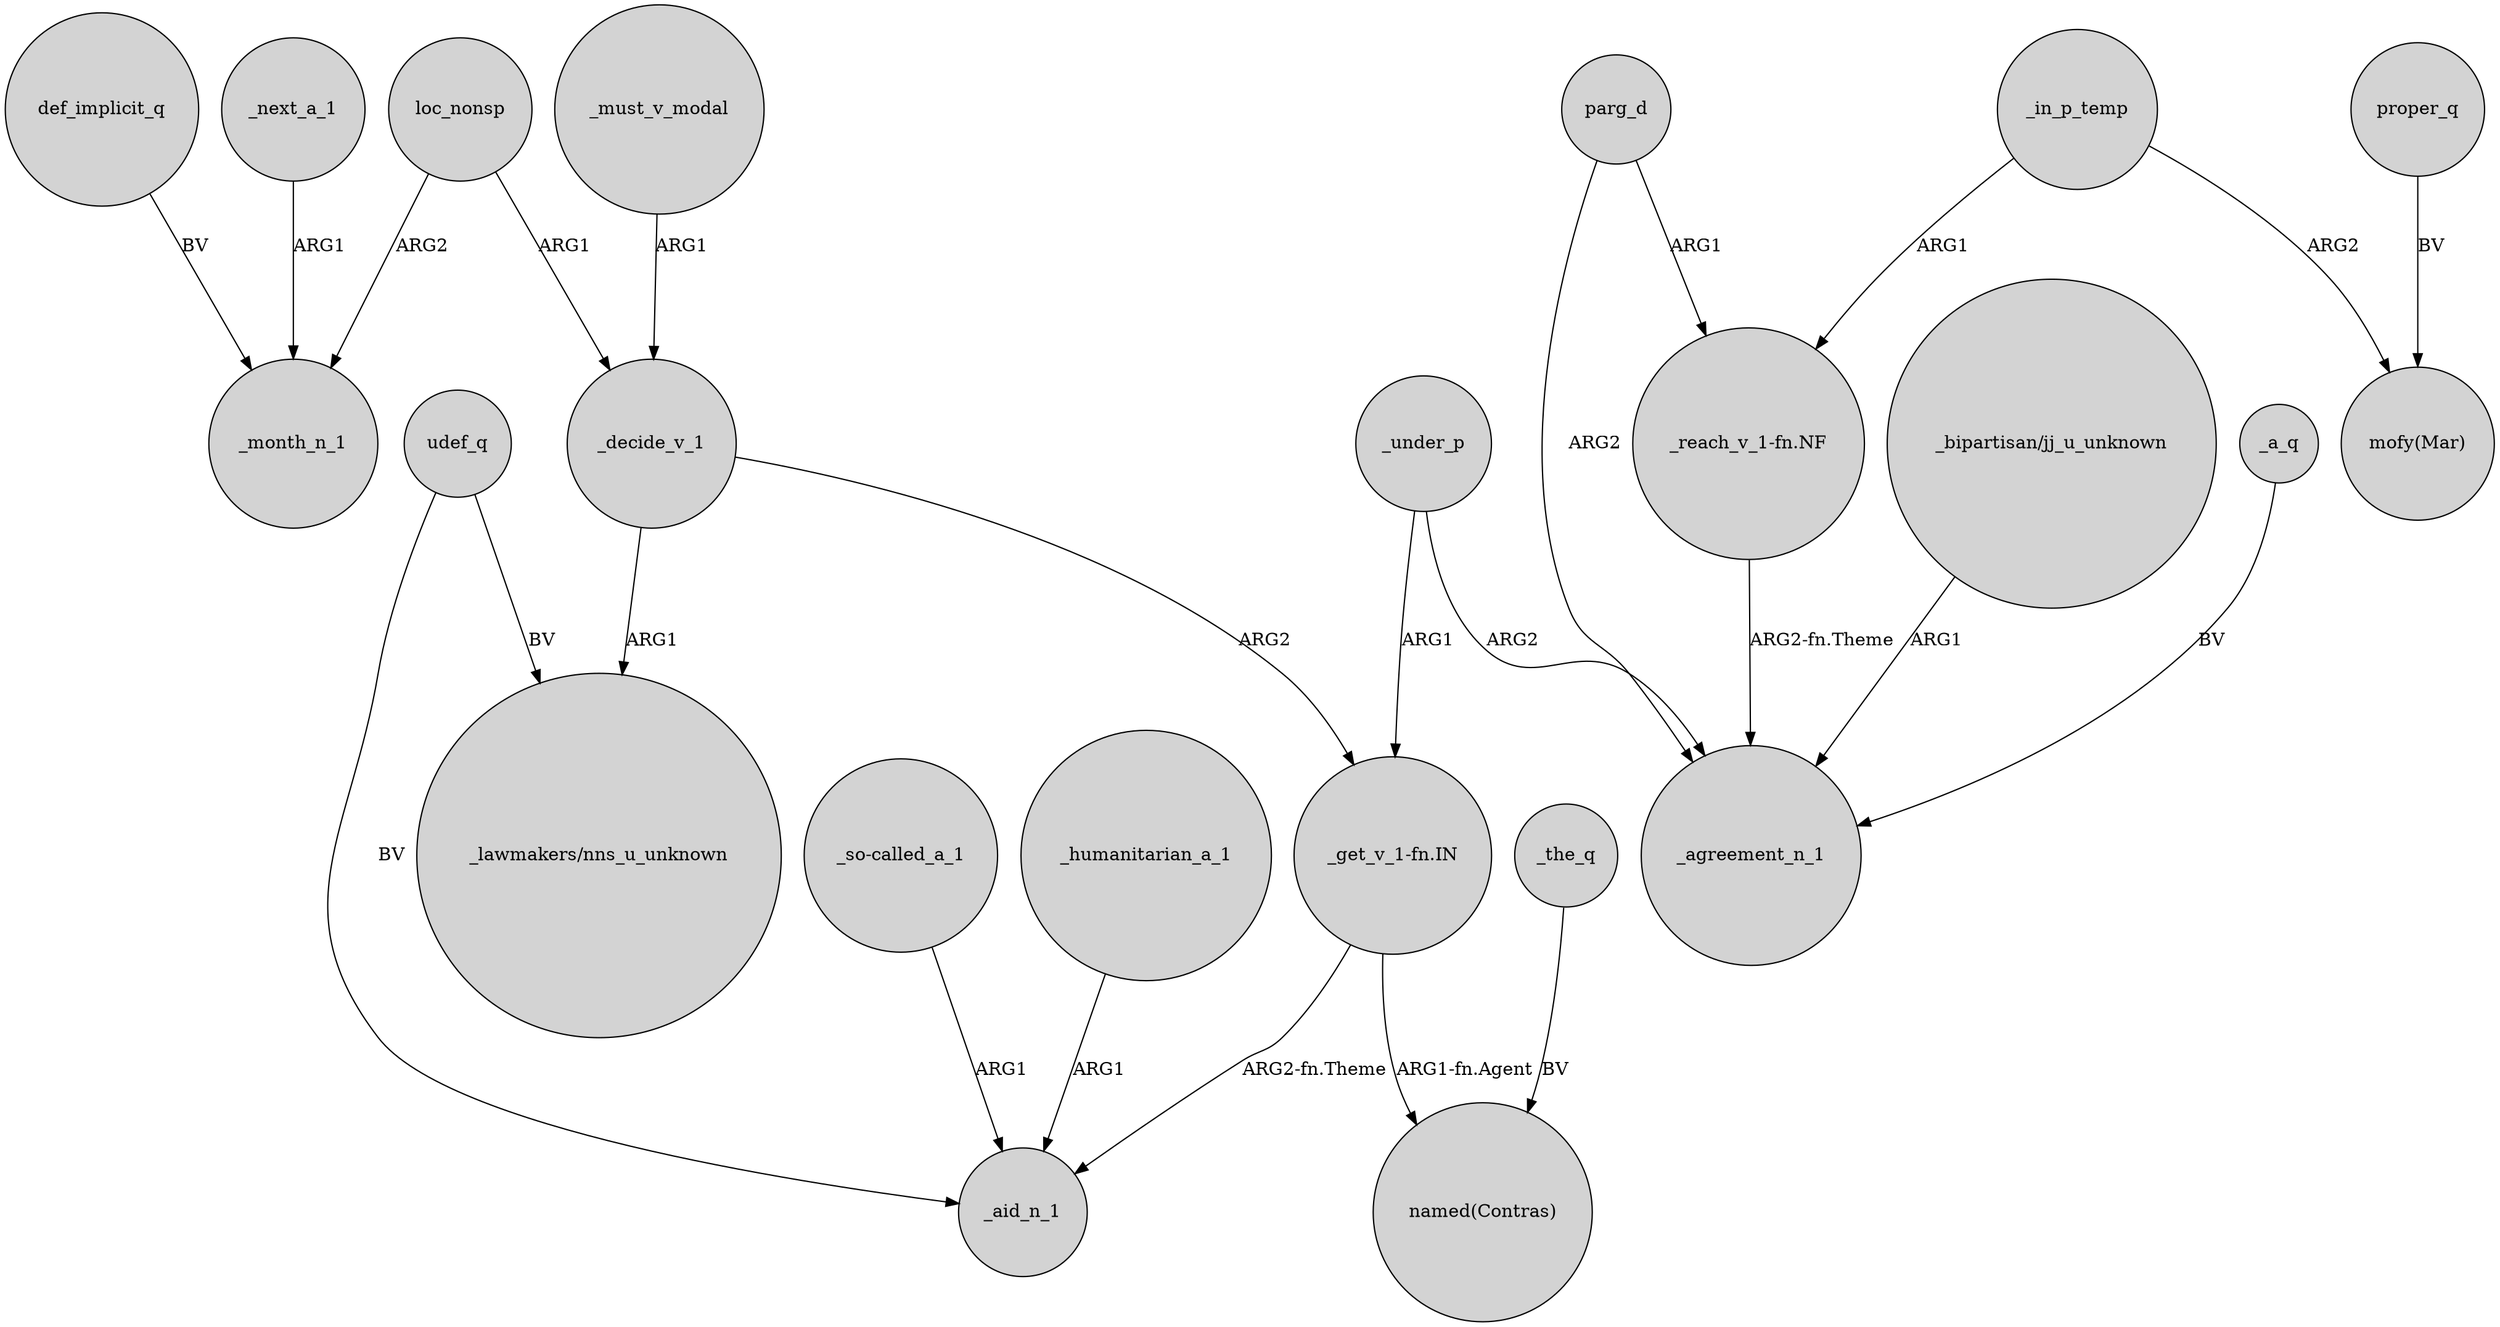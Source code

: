 digraph {
	node [shape=circle style=filled]
	def_implicit_q -> _month_n_1 [label=BV]
	_under_p -> _agreement_n_1 [label=ARG2]
	udef_q -> "_lawmakers/nns_u_unknown" [label=BV]
	_in_p_temp -> "_reach_v_1-fn.NF" [label=ARG1]
	"_get_v_1-fn.IN" -> "named(Contras)" [label="ARG1-fn.Agent"]
	loc_nonsp -> _decide_v_1 [label=ARG1]
	_in_p_temp -> "mofy(Mar)" [label=ARG2]
	_decide_v_1 -> "_lawmakers/nns_u_unknown" [label=ARG1]
	"_so-called_a_1" -> _aid_n_1 [label=ARG1]
	parg_d -> "_reach_v_1-fn.NF" [label=ARG1]
	"_get_v_1-fn.IN" -> _aid_n_1 [label="ARG2-fn.Theme"]
	_humanitarian_a_1 -> _aid_n_1 [label=ARG1]
	"_bipartisan/jj_u_unknown" -> _agreement_n_1 [label=ARG1]
	_a_q -> _agreement_n_1 [label=BV]
	_next_a_1 -> _month_n_1 [label=ARG1]
	_under_p -> "_get_v_1-fn.IN" [label=ARG1]
	proper_q -> "mofy(Mar)" [label=BV]
	_must_v_modal -> _decide_v_1 [label=ARG1]
	udef_q -> _aid_n_1 [label=BV]
	parg_d -> _agreement_n_1 [label=ARG2]
	loc_nonsp -> _month_n_1 [label=ARG2]
	_decide_v_1 -> "_get_v_1-fn.IN" [label=ARG2]
	_the_q -> "named(Contras)" [label=BV]
	"_reach_v_1-fn.NF" -> _agreement_n_1 [label="ARG2-fn.Theme"]
}
